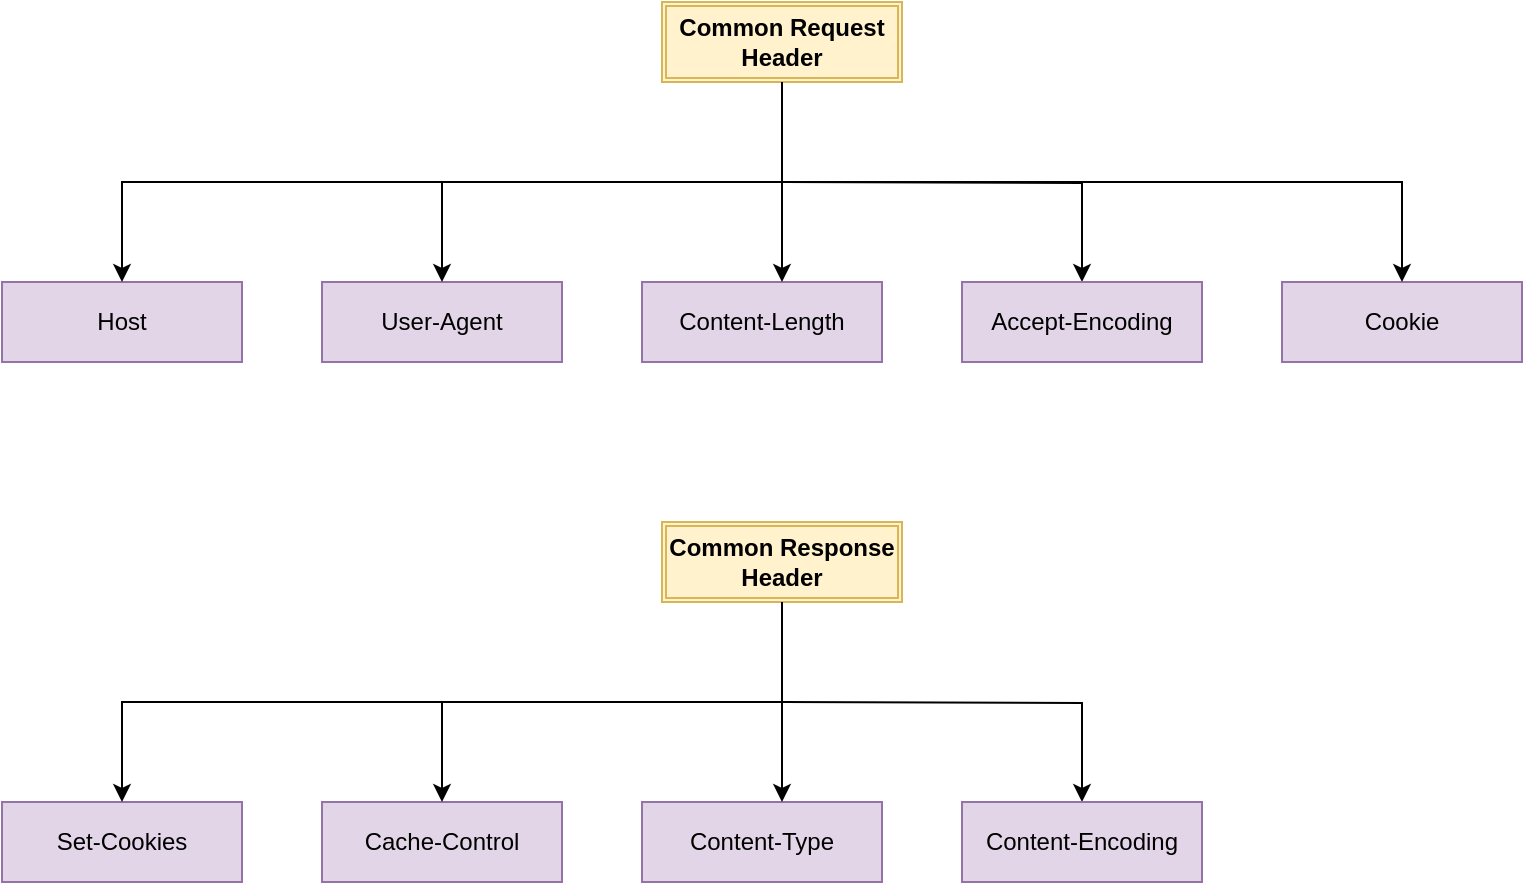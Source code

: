 <mxfile version="26.1.3">
  <diagram name="Page-1" id="glISj2cDydRRrinYozzp">
    <mxGraphModel dx="2085" dy="709" grid="1" gridSize="10" guides="1" tooltips="1" connect="1" arrows="1" fold="1" page="1" pageScale="1" pageWidth="850" pageHeight="1100" math="0" shadow="0">
      <root>
        <mxCell id="0" />
        <mxCell id="1" parent="0" />
        <mxCell id="6ZXauJgdPOwnqR5NRr7Z-35" value="" style="group" vertex="1" connectable="0" parent="1">
          <mxGeometry x="-805" y="80" width="760" height="180" as="geometry" />
        </mxCell>
        <mxCell id="6ZXauJgdPOwnqR5NRr7Z-5" value="&lt;b&gt;Common Request Header&lt;/b&gt;" style="shape=ext;double=1;rounded=0;whiteSpace=wrap;html=1;fillColor=#fff2cc;strokeColor=#d6b656;" vertex="1" parent="6ZXauJgdPOwnqR5NRr7Z-35">
          <mxGeometry x="330" width="120" height="40" as="geometry" />
        </mxCell>
        <mxCell id="6ZXauJgdPOwnqR5NRr7Z-23" value="" style="group" vertex="1" connectable="0" parent="6ZXauJgdPOwnqR5NRr7Z-35">
          <mxGeometry y="90" width="760" height="90" as="geometry" />
        </mxCell>
        <mxCell id="6ZXauJgdPOwnqR5NRr7Z-2" value="Host" style="whiteSpace=wrap;html=1;fillColor=#e1d5e7;strokeColor=#9673a6;" vertex="1" parent="6ZXauJgdPOwnqR5NRr7Z-23">
          <mxGeometry y="50" width="120" height="40" as="geometry" />
        </mxCell>
        <mxCell id="6ZXauJgdPOwnqR5NRr7Z-17" style="edgeStyle=orthogonalEdgeStyle;rounded=0;orthogonalLoop=1;jettySize=auto;html=1;" edge="1" parent="6ZXauJgdPOwnqR5NRr7Z-23" target="6ZXauJgdPOwnqR5NRr7Z-9">
          <mxGeometry relative="1" as="geometry">
            <mxPoint x="390" as="sourcePoint" />
          </mxGeometry>
        </mxCell>
        <mxCell id="6ZXauJgdPOwnqR5NRr7Z-7" value="User-Agent" style="whiteSpace=wrap;html=1;fillColor=#e1d5e7;strokeColor=#9673a6;" vertex="1" parent="6ZXauJgdPOwnqR5NRr7Z-23">
          <mxGeometry x="160" y="50" width="120" height="40" as="geometry" />
        </mxCell>
        <mxCell id="6ZXauJgdPOwnqR5NRr7Z-8" value="Content-Length" style="whiteSpace=wrap;html=1;fillColor=#e1d5e7;strokeColor=#9673a6;" vertex="1" parent="6ZXauJgdPOwnqR5NRr7Z-23">
          <mxGeometry x="320" y="50" width="120" height="40" as="geometry" />
        </mxCell>
        <mxCell id="6ZXauJgdPOwnqR5NRr7Z-9" value="Accept-Encoding" style="whiteSpace=wrap;html=1;fillColor=#e1d5e7;strokeColor=#9673a6;" vertex="1" parent="6ZXauJgdPOwnqR5NRr7Z-23">
          <mxGeometry x="480" y="50" width="120" height="40" as="geometry" />
        </mxCell>
        <mxCell id="6ZXauJgdPOwnqR5NRr7Z-10" value="Cookie" style="whiteSpace=wrap;html=1;fillColor=#e1d5e7;strokeColor=#9673a6;" vertex="1" parent="6ZXauJgdPOwnqR5NRr7Z-23">
          <mxGeometry x="640" y="50" width="120" height="40" as="geometry" />
        </mxCell>
        <mxCell id="6ZXauJgdPOwnqR5NRr7Z-18" style="edgeStyle=orthogonalEdgeStyle;rounded=0;orthogonalLoop=1;jettySize=auto;html=1;" edge="1" parent="6ZXauJgdPOwnqR5NRr7Z-23" source="6ZXauJgdPOwnqR5NRr7Z-5">
          <mxGeometry relative="1" as="geometry">
            <mxPoint x="390" y="50" as="targetPoint" />
          </mxGeometry>
        </mxCell>
        <mxCell id="6ZXauJgdPOwnqR5NRr7Z-22" style="edgeStyle=orthogonalEdgeStyle;rounded=0;orthogonalLoop=1;jettySize=auto;html=1;exitX=0.5;exitY=1;exitDx=0;exitDy=0;entryX=0.5;entryY=0;entryDx=0;entryDy=0;" edge="1" parent="6ZXauJgdPOwnqR5NRr7Z-35" source="6ZXauJgdPOwnqR5NRr7Z-5" target="6ZXauJgdPOwnqR5NRr7Z-2">
          <mxGeometry relative="1" as="geometry" />
        </mxCell>
        <mxCell id="6ZXauJgdPOwnqR5NRr7Z-21" style="edgeStyle=orthogonalEdgeStyle;rounded=0;orthogonalLoop=1;jettySize=auto;html=1;exitX=0.5;exitY=1;exitDx=0;exitDy=0;" edge="1" parent="6ZXauJgdPOwnqR5NRr7Z-35" source="6ZXauJgdPOwnqR5NRr7Z-5" target="6ZXauJgdPOwnqR5NRr7Z-7">
          <mxGeometry relative="1" as="geometry" />
        </mxCell>
        <mxCell id="6ZXauJgdPOwnqR5NRr7Z-20" style="edgeStyle=orthogonalEdgeStyle;rounded=0;orthogonalLoop=1;jettySize=auto;html=1;exitX=0.5;exitY=1;exitDx=0;exitDy=0;" edge="1" parent="6ZXauJgdPOwnqR5NRr7Z-35" source="6ZXauJgdPOwnqR5NRr7Z-5" target="6ZXauJgdPOwnqR5NRr7Z-10">
          <mxGeometry relative="1" as="geometry" />
        </mxCell>
        <mxCell id="6ZXauJgdPOwnqR5NRr7Z-37" value="&lt;b&gt;Common Response Header&lt;/b&gt;" style="shape=ext;double=1;rounded=0;whiteSpace=wrap;html=1;fillColor=#fff2cc;strokeColor=#d6b656;" vertex="1" parent="1">
          <mxGeometry x="-475" y="340" width="120" height="40" as="geometry" />
        </mxCell>
        <mxCell id="6ZXauJgdPOwnqR5NRr7Z-38" value="" style="group" vertex="1" connectable="0" parent="1">
          <mxGeometry x="-805" y="430" width="760" height="90" as="geometry" />
        </mxCell>
        <mxCell id="6ZXauJgdPOwnqR5NRr7Z-39" value="Set-Cookies" style="whiteSpace=wrap;html=1;fillColor=#e1d5e7;strokeColor=#9673a6;" vertex="1" parent="6ZXauJgdPOwnqR5NRr7Z-38">
          <mxGeometry y="50" width="120" height="40" as="geometry" />
        </mxCell>
        <mxCell id="6ZXauJgdPOwnqR5NRr7Z-40" style="edgeStyle=orthogonalEdgeStyle;rounded=0;orthogonalLoop=1;jettySize=auto;html=1;" edge="1" parent="6ZXauJgdPOwnqR5NRr7Z-38" target="6ZXauJgdPOwnqR5NRr7Z-43">
          <mxGeometry relative="1" as="geometry">
            <mxPoint x="390" as="sourcePoint" />
          </mxGeometry>
        </mxCell>
        <mxCell id="6ZXauJgdPOwnqR5NRr7Z-41" value="Cache-Control" style="whiteSpace=wrap;html=1;fillColor=#e1d5e7;strokeColor=#9673a6;" vertex="1" parent="6ZXauJgdPOwnqR5NRr7Z-38">
          <mxGeometry x="160" y="50" width="120" height="40" as="geometry" />
        </mxCell>
        <mxCell id="6ZXauJgdPOwnqR5NRr7Z-42" value="Content-Type" style="whiteSpace=wrap;html=1;fillColor=#e1d5e7;strokeColor=#9673a6;" vertex="1" parent="6ZXauJgdPOwnqR5NRr7Z-38">
          <mxGeometry x="320" y="50" width="120" height="40" as="geometry" />
        </mxCell>
        <mxCell id="6ZXauJgdPOwnqR5NRr7Z-43" value="Content-Encoding" style="whiteSpace=wrap;html=1;fillColor=#e1d5e7;strokeColor=#9673a6;" vertex="1" parent="6ZXauJgdPOwnqR5NRr7Z-38">
          <mxGeometry x="480" y="50" width="120" height="40" as="geometry" />
        </mxCell>
        <mxCell id="6ZXauJgdPOwnqR5NRr7Z-45" style="edgeStyle=orthogonalEdgeStyle;rounded=0;orthogonalLoop=1;jettySize=auto;html=1;" edge="1" parent="6ZXauJgdPOwnqR5NRr7Z-38" source="6ZXauJgdPOwnqR5NRr7Z-37">
          <mxGeometry relative="1" as="geometry">
            <mxPoint x="390" y="50" as="targetPoint" />
          </mxGeometry>
        </mxCell>
        <mxCell id="6ZXauJgdPOwnqR5NRr7Z-46" style="edgeStyle=orthogonalEdgeStyle;rounded=0;orthogonalLoop=1;jettySize=auto;html=1;exitX=0.5;exitY=1;exitDx=0;exitDy=0;entryX=0.5;entryY=0;entryDx=0;entryDy=0;" edge="1" parent="1" source="6ZXauJgdPOwnqR5NRr7Z-37" target="6ZXauJgdPOwnqR5NRr7Z-39">
          <mxGeometry relative="1" as="geometry" />
        </mxCell>
        <mxCell id="6ZXauJgdPOwnqR5NRr7Z-47" style="edgeStyle=orthogonalEdgeStyle;rounded=0;orthogonalLoop=1;jettySize=auto;html=1;exitX=0.5;exitY=1;exitDx=0;exitDy=0;" edge="1" parent="1" source="6ZXauJgdPOwnqR5NRr7Z-37" target="6ZXauJgdPOwnqR5NRr7Z-41">
          <mxGeometry relative="1" as="geometry" />
        </mxCell>
      </root>
    </mxGraphModel>
  </diagram>
</mxfile>
